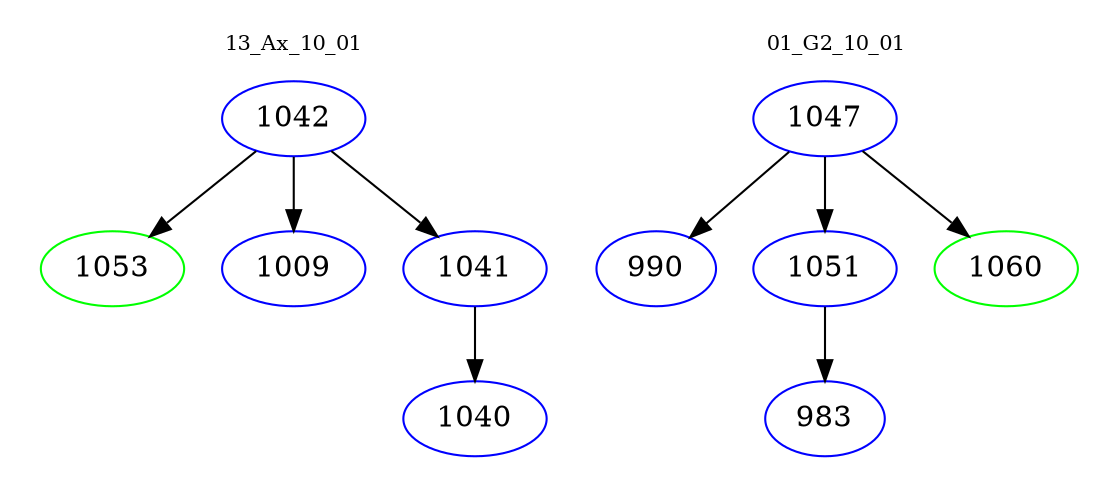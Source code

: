 digraph{
subgraph cluster_0 {
color = white
label = "13_Ax_10_01";
fontsize=10;
T0_1042 [label="1042", color="blue"]
T0_1042 -> T0_1053 [color="black"]
T0_1053 [label="1053", color="green"]
T0_1042 -> T0_1009 [color="black"]
T0_1009 [label="1009", color="blue"]
T0_1042 -> T0_1041 [color="black"]
T0_1041 [label="1041", color="blue"]
T0_1041 -> T0_1040 [color="black"]
T0_1040 [label="1040", color="blue"]
}
subgraph cluster_1 {
color = white
label = "01_G2_10_01";
fontsize=10;
T1_1047 [label="1047", color="blue"]
T1_1047 -> T1_990 [color="black"]
T1_990 [label="990", color="blue"]
T1_1047 -> T1_1051 [color="black"]
T1_1051 [label="1051", color="blue"]
T1_1051 -> T1_983 [color="black"]
T1_983 [label="983", color="blue"]
T1_1047 -> T1_1060 [color="black"]
T1_1060 [label="1060", color="green"]
}
}
